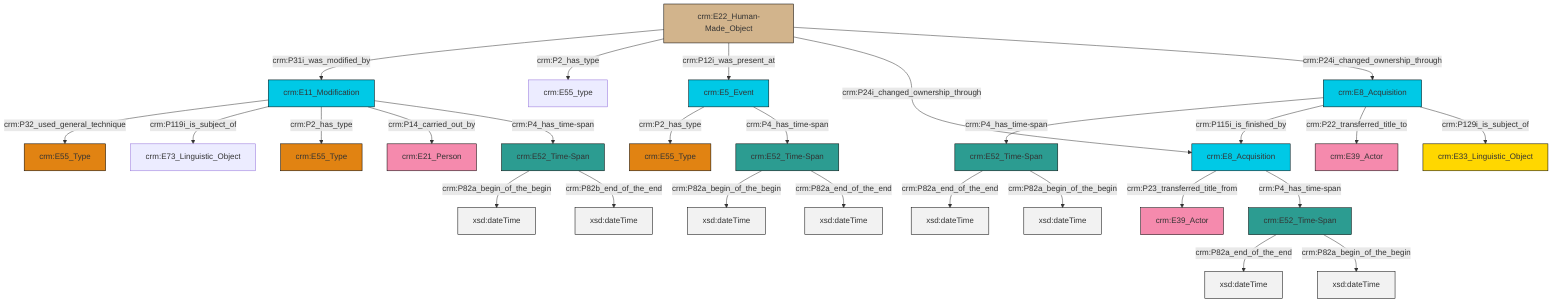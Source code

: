 graph TD
classDef Literal fill:#f2f2f2,stroke:#000000;
classDef CRM_Entity fill:#FFFFFF,stroke:#000000;
classDef Temporal_Entity fill:#00C9E6, stroke:#000000;
classDef Type fill:#E18312, stroke:#000000;
classDef Time-Span fill:#2C9C91, stroke:#000000;
classDef Appellation fill:#FFEB7F, stroke:#000000;
classDef Place fill:#008836, stroke:#000000;
classDef Persistent_Item fill:#B266B2, stroke:#000000;
classDef Conceptual_Object fill:#FFD700, stroke:#000000;
classDef Physical_Thing fill:#D2B48C, stroke:#000000;
classDef Actor fill:#f58aad, stroke:#000000;
classDef PC_Classes fill:#4ce600, stroke:#000000;
classDef Multi fill:#cccccc,stroke:#000000;

2["crm:E22_Human-Made_Object"]:::Physical_Thing -->|crm:P31i_was_modified_by| 3["crm:E11_Modification"]:::Temporal_Entity
8["crm:E52_Time-Span"]:::Time-Span -->|crm:P82a_begin_of_the_begin| 9[xsd:dateTime]:::Literal
2["crm:E22_Human-Made_Object"]:::Physical_Thing -->|crm:P2_has_type| 4["crm:E55_type"]:::Default
0["crm:E8_Acquisition"]:::Temporal_Entity -->|crm:P4_has_time-span| 11["crm:E52_Time-Span"]:::Time-Span
12["crm:E8_Acquisition"]:::Temporal_Entity -->|crm:P23_transferred_title_from| 13["crm:E39_Actor"]:::Actor
2["crm:E22_Human-Made_Object"]:::Physical_Thing -->|crm:P12i_was_present_at| 14["crm:E5_Event"]:::Temporal_Entity
2["crm:E22_Human-Made_Object"]:::Physical_Thing -->|crm:P24i_changed_ownership_through| 12["crm:E8_Acquisition"]:::Temporal_Entity
3["crm:E11_Modification"]:::Temporal_Entity -->|crm:P32_used_general_technique| 6["crm:E55_Type"]:::Type
3["crm:E11_Modification"]:::Temporal_Entity -->|crm:P119i_is_subject_of| 15["crm:E73_Linguistic_Object"]:::Default
14["crm:E5_Event"]:::Temporal_Entity -->|crm:P2_has_type| 21["crm:E55_Type"]:::Type
12["crm:E8_Acquisition"]:::Temporal_Entity -->|crm:P4_has_time-span| 24["crm:E52_Time-Span"]:::Time-Span
3["crm:E11_Modification"]:::Temporal_Entity -->|crm:P2_has_type| 28["crm:E55_Type"]:::Type
11["crm:E52_Time-Span"]:::Time-Span -->|crm:P82a_end_of_the_end| 29[xsd:dateTime]:::Literal
24["crm:E52_Time-Span"]:::Time-Span -->|crm:P82a_end_of_the_end| 30[xsd:dateTime]:::Literal
3["crm:E11_Modification"]:::Temporal_Entity -->|crm:P14_carried_out_by| 19["crm:E21_Person"]:::Actor
0["crm:E8_Acquisition"]:::Temporal_Entity -->|crm:P115i_is_finished_by| 12["crm:E8_Acquisition"]:::Temporal_Entity
0["crm:E8_Acquisition"]:::Temporal_Entity -->|crm:P22_transferred_title_to| 33["crm:E39_Actor"]:::Actor
2["crm:E22_Human-Made_Object"]:::Physical_Thing -->|crm:P24i_changed_ownership_through| 0["crm:E8_Acquisition"]:::Temporal_Entity
0["crm:E8_Acquisition"]:::Temporal_Entity -->|crm:P129i_is_subject_of| 26["crm:E33_Linguistic_Object"]:::Conceptual_Object
3["crm:E11_Modification"]:::Temporal_Entity -->|crm:P4_has_time-span| 8["crm:E52_Time-Span"]:::Time-Span
17["crm:E52_Time-Span"]:::Time-Span -->|crm:P82a_begin_of_the_begin| 38[xsd:dateTime]:::Literal
14["crm:E5_Event"]:::Temporal_Entity -->|crm:P4_has_time-span| 17["crm:E52_Time-Span"]:::Time-Span
8["crm:E52_Time-Span"]:::Time-Span -->|crm:P82b_end_of_the_end| 39[xsd:dateTime]:::Literal
17["crm:E52_Time-Span"]:::Time-Span -->|crm:P82a_end_of_the_end| 40[xsd:dateTime]:::Literal
11["crm:E52_Time-Span"]:::Time-Span -->|crm:P82a_begin_of_the_begin| 41[xsd:dateTime]:::Literal
24["crm:E52_Time-Span"]:::Time-Span -->|crm:P82a_begin_of_the_begin| 42[xsd:dateTime]:::Literal